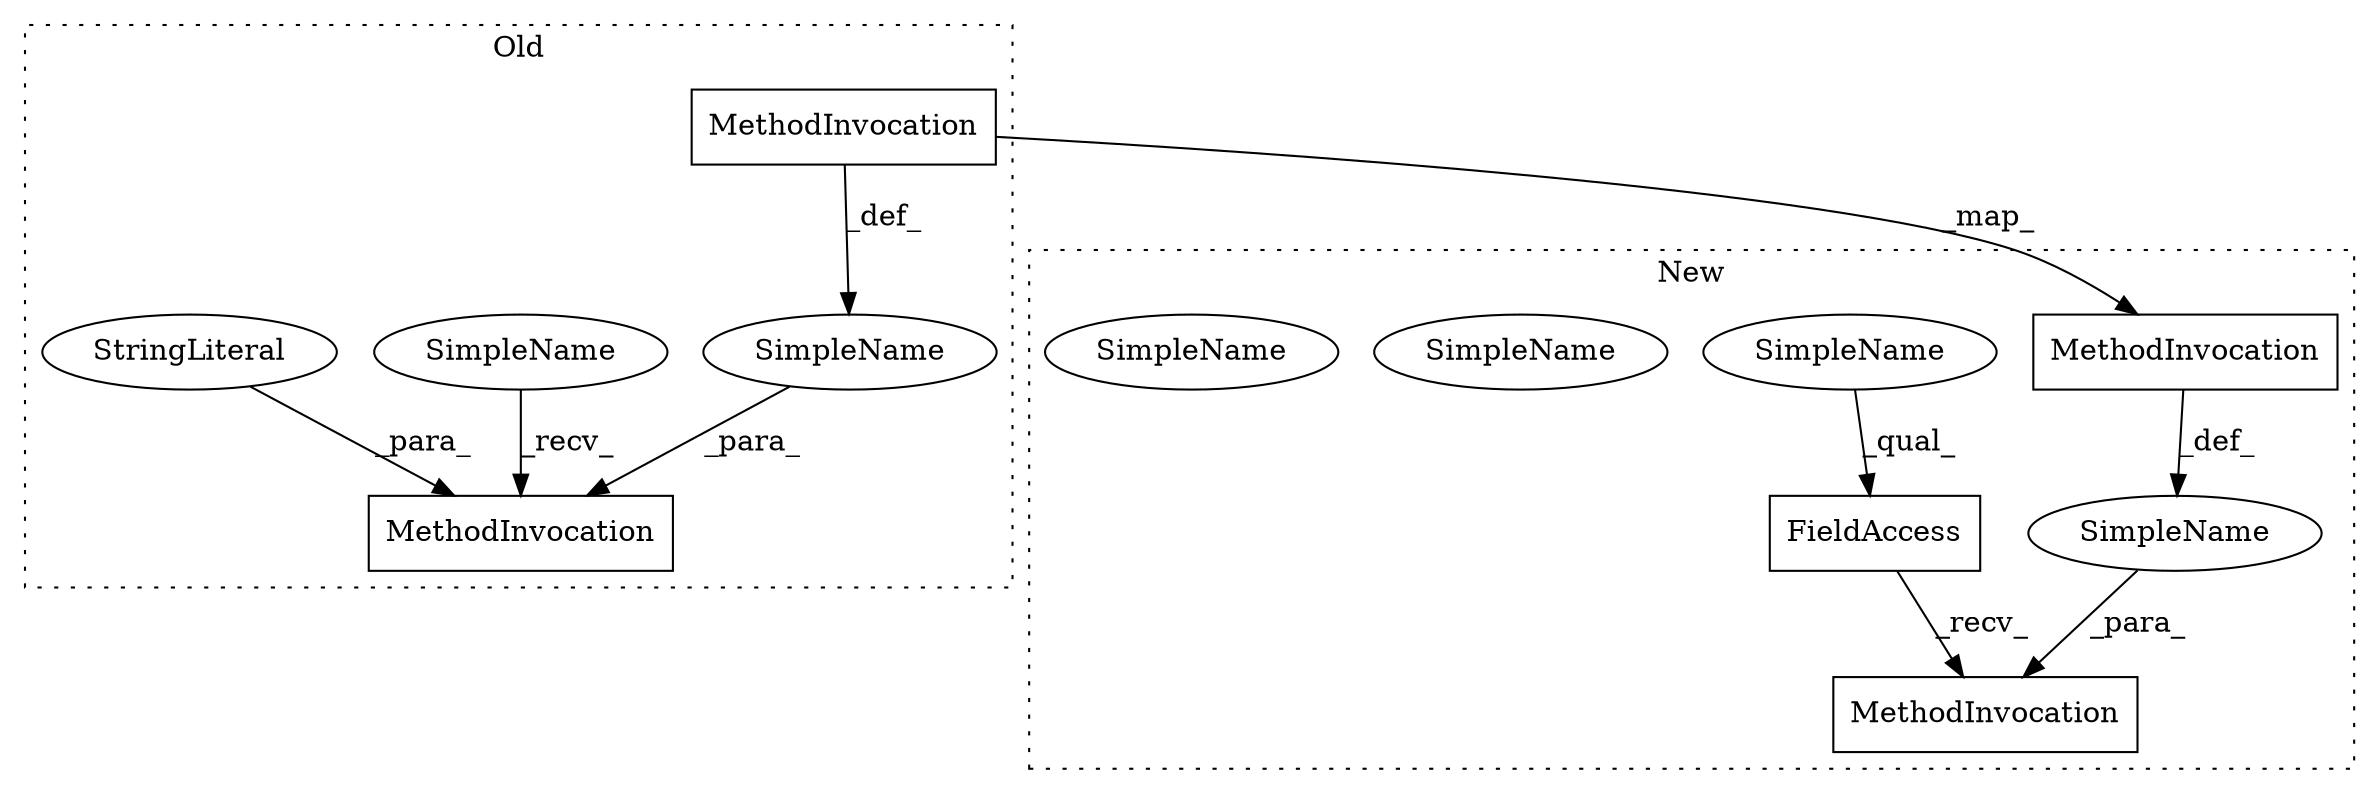 digraph G {
subgraph cluster0 {
4 [label="MethodInvocation" a="32" s="264,322" l="10,1" shape="box"];
5 [label="MethodInvocation" a="32" s="227,323" l="16,1" shape="box"];
9 [label="SimpleName" a="42" s="222" l="4" shape="ellipse"];
11 [label="SimpleName" a="42" s="" l="" shape="ellipse"];
12 [label="StringLiteral" a="45" s="243" l="14" shape="ellipse"];
label = "Old";
style="dotted";
}
subgraph cluster1 {
1 [label="FieldAccess" a="22" s="240" l="8" shape="box"];
2 [label="MethodInvocation" a="32" s="249,324" l="10,1" shape="box"];
3 [label="MethodInvocation" a="32" s="265,323" l="10,1" shape="box"];
6 [label="SimpleName" a="42" s="240" l="5" shape="ellipse"];
7 [label="SimpleName" a="42" s="" l="" shape="ellipse"];
8 [label="SimpleName" a="42" s="167" l="4" shape="ellipse"];
10 [label="SimpleName" a="42" s="240" l="5" shape="ellipse"];
label = "New";
style="dotted";
}
1 -> 2 [label="_recv_"];
3 -> 7 [label="_def_"];
4 -> 3 [label="_map_"];
4 -> 11 [label="_def_"];
6 -> 1 [label="_qual_"];
7 -> 2 [label="_para_"];
9 -> 5 [label="_recv_"];
11 -> 5 [label="_para_"];
12 -> 5 [label="_para_"];
}
